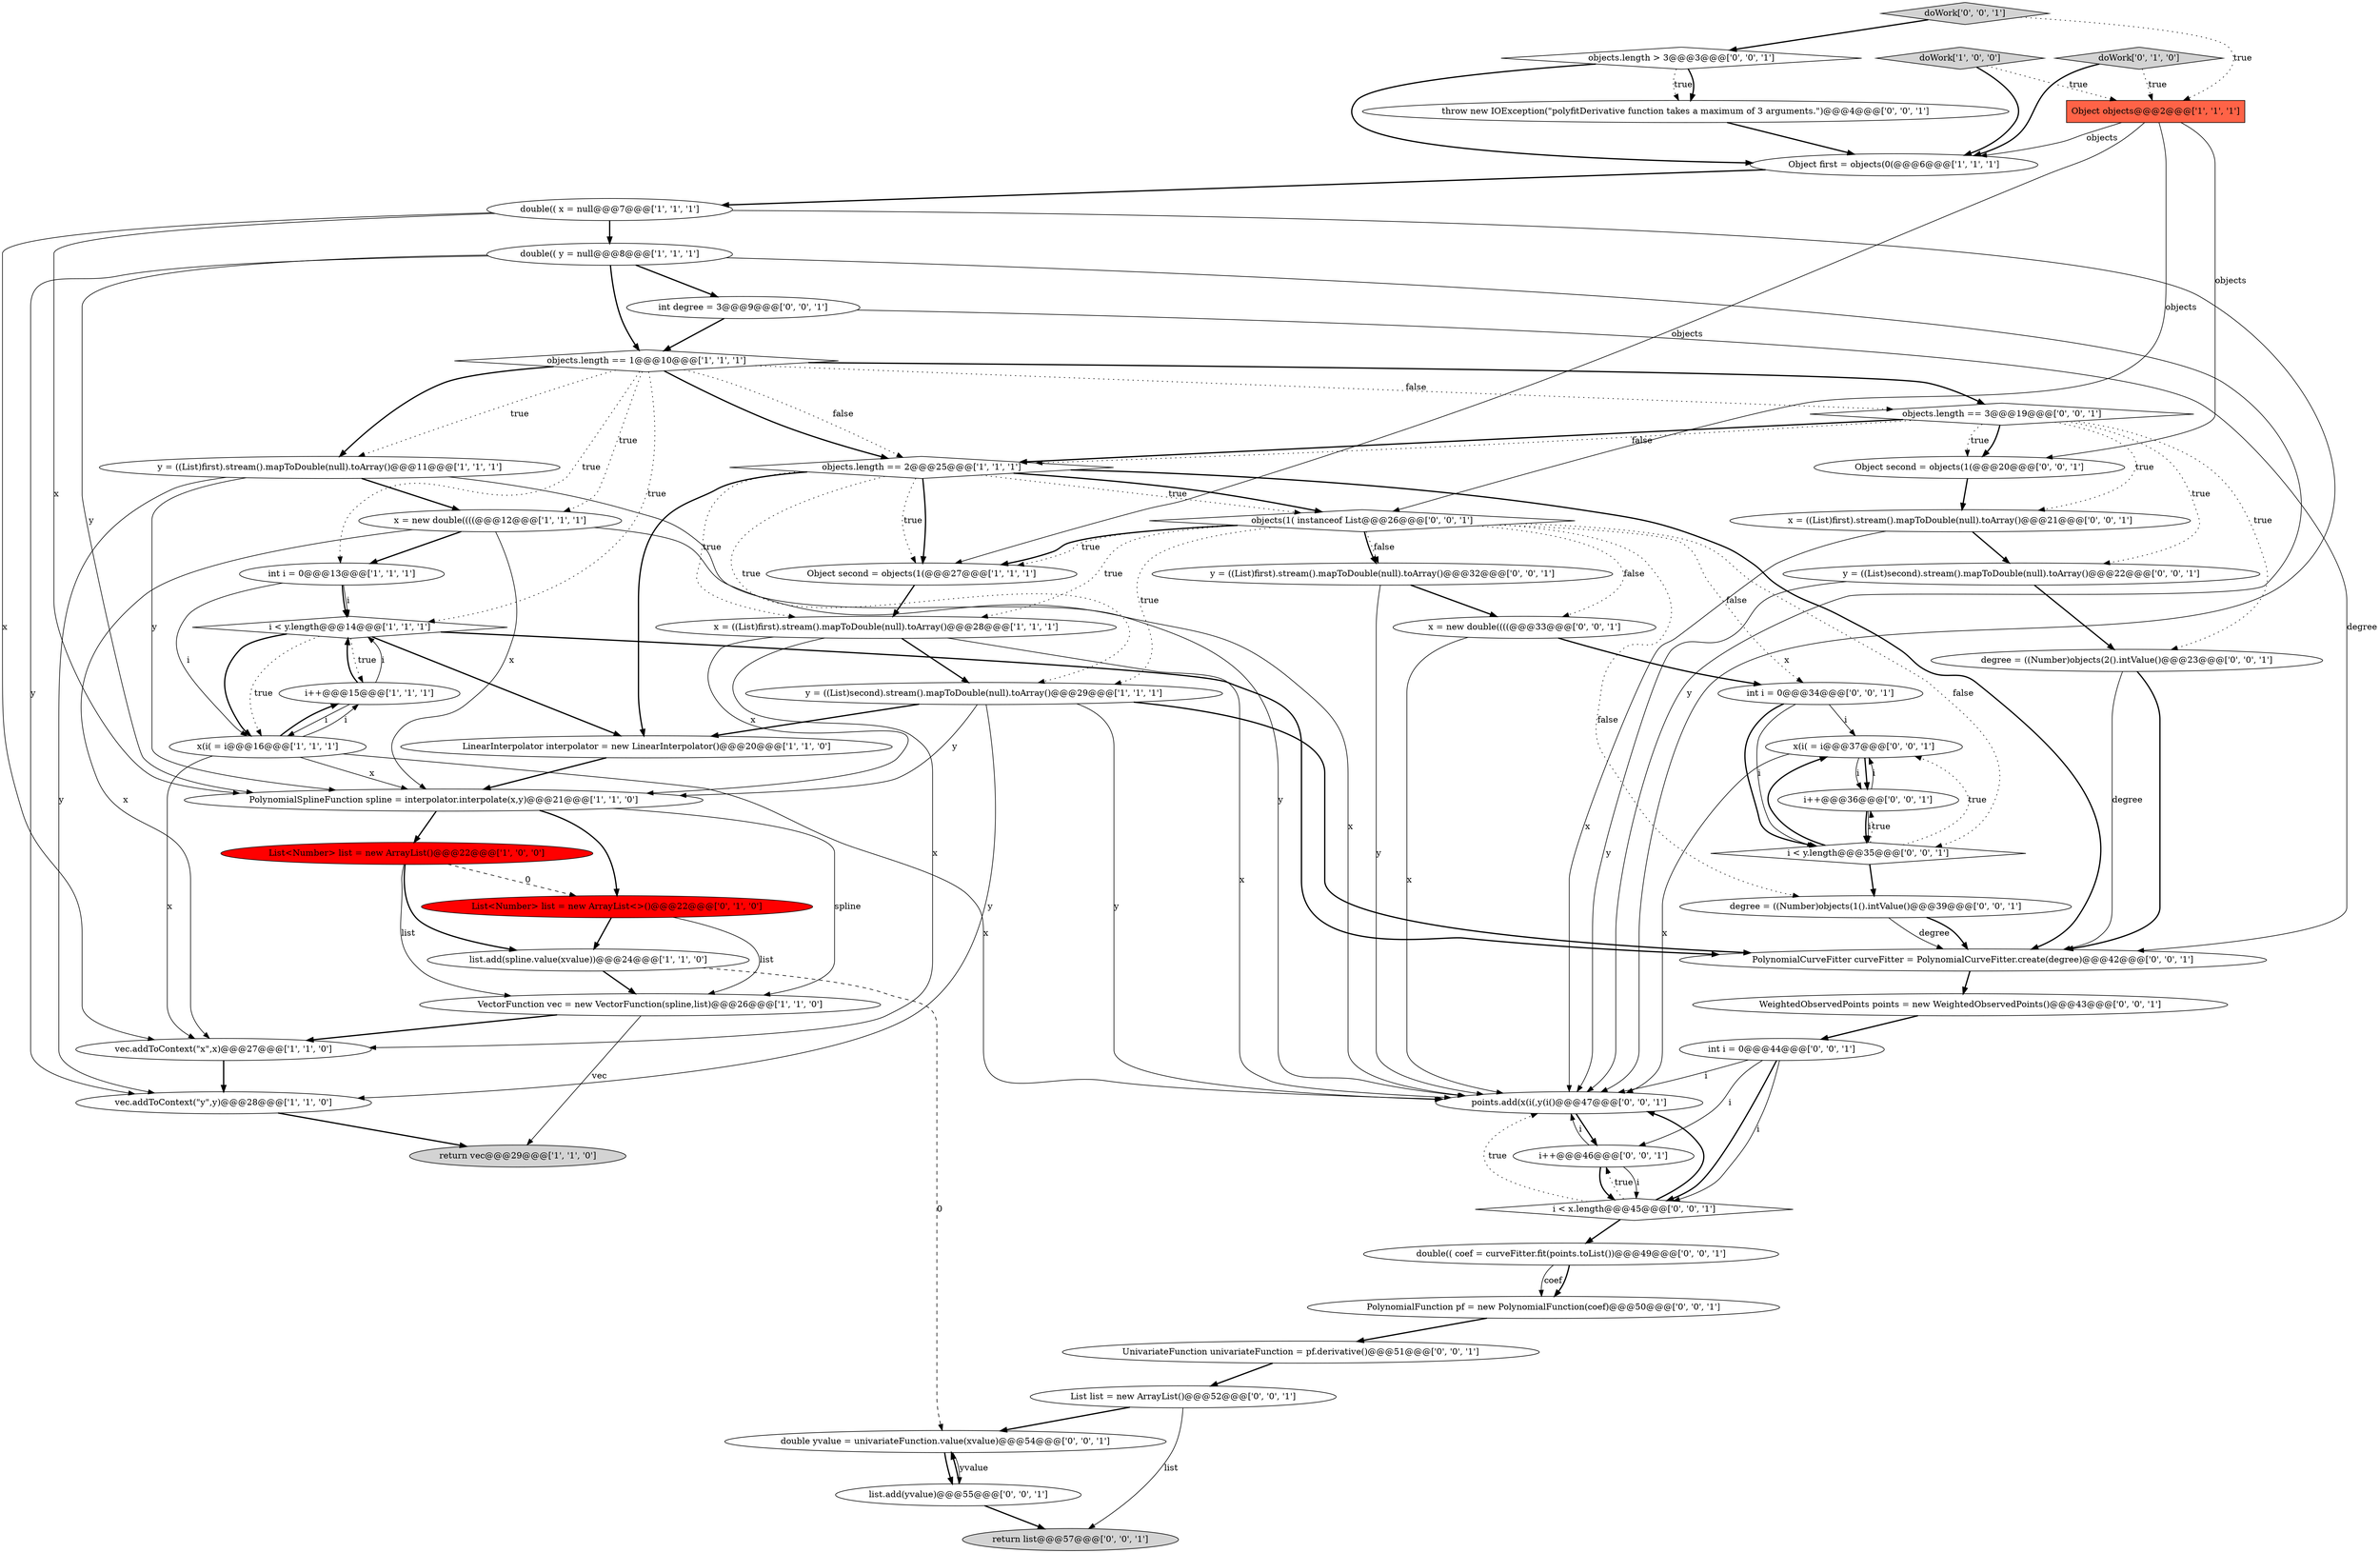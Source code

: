 digraph {
37 [style = filled, label = "x = ((List)first).stream().mapToDouble(null).toArray()@@@21@@@['0', '0', '1']", fillcolor = white, shape = ellipse image = "AAA0AAABBB3BBB"];
27 [style = filled, label = "return list@@@57@@@['0', '0', '1']", fillcolor = lightgray, shape = ellipse image = "AAA0AAABBB3BBB"];
55 [style = filled, label = "objects.length > 3@@@3@@@['0', '0', '1']", fillcolor = white, shape = diamond image = "AAA0AAABBB3BBB"];
45 [style = filled, label = "int degree = 3@@@9@@@['0', '0', '1']", fillcolor = white, shape = ellipse image = "AAA0AAABBB3BBB"];
31 [style = filled, label = "points.add(x(i(,y(i()@@@47@@@['0', '0', '1']", fillcolor = white, shape = ellipse image = "AAA0AAABBB3BBB"];
41 [style = filled, label = "list.add(yvalue)@@@55@@@['0', '0', '1']", fillcolor = white, shape = ellipse image = "AAA0AAABBB3BBB"];
0 [style = filled, label = "objects.length == 1@@@10@@@['1', '1', '1']", fillcolor = white, shape = diamond image = "AAA0AAABBB1BBB"];
43 [style = filled, label = "UnivariateFunction univariateFunction = pf.derivative()@@@51@@@['0', '0', '1']", fillcolor = white, shape = ellipse image = "AAA0AAABBB3BBB"];
18 [style = filled, label = "LinearInterpolator interpolator = new LinearInterpolator()@@@20@@@['1', '1', '0']", fillcolor = white, shape = ellipse image = "AAA0AAABBB1BBB"];
26 [style = filled, label = "degree = ((Number)objects(2().intValue()@@@23@@@['0', '0', '1']", fillcolor = white, shape = ellipse image = "AAA0AAABBB3BBB"];
7 [style = filled, label = "list.add(spline.value(xvalue))@@@24@@@['1', '1', '0']", fillcolor = white, shape = ellipse image = "AAA0AAABBB1BBB"];
25 [style = filled, label = "doWork['0', '1', '0']", fillcolor = lightgray, shape = diamond image = "AAA0AAABBB2BBB"];
23 [style = filled, label = "double(( y = null@@@8@@@['1', '1', '1']", fillcolor = white, shape = ellipse image = "AAA0AAABBB1BBB"];
8 [style = filled, label = "i < y.length@@@14@@@['1', '1', '1']", fillcolor = white, shape = diamond image = "AAA0AAABBB1BBB"];
13 [style = filled, label = "List<Number> list = new ArrayList()@@@22@@@['1', '0', '0']", fillcolor = red, shape = ellipse image = "AAA1AAABBB1BBB"];
51 [style = filled, label = "x = new double((((@@@33@@@['0', '0', '1']", fillcolor = white, shape = ellipse image = "AAA0AAABBB3BBB"];
20 [style = filled, label = "y = ((List)second).stream().mapToDouble(null).toArray()@@@29@@@['1', '1', '1']", fillcolor = white, shape = ellipse image = "AAA0AAABBB1BBB"];
11 [style = filled, label = "Object first = objects(0(@@@6@@@['1', '1', '1']", fillcolor = white, shape = ellipse image = "AAA0AAABBB1BBB"];
1 [style = filled, label = "int i = 0@@@13@@@['1', '1', '1']", fillcolor = white, shape = ellipse image = "AAA0AAABBB1BBB"];
30 [style = filled, label = "int i = 0@@@44@@@['0', '0', '1']", fillcolor = white, shape = ellipse image = "AAA0AAABBB3BBB"];
52 [style = filled, label = "PolynomialCurveFitter curveFitter = PolynomialCurveFitter.create(degree)@@@42@@@['0', '0', '1']", fillcolor = white, shape = ellipse image = "AAA0AAABBB3BBB"];
3 [style = filled, label = "objects.length == 2@@@25@@@['1', '1', '1']", fillcolor = white, shape = diamond image = "AAA0AAABBB1BBB"];
22 [style = filled, label = "doWork['1', '0', '0']", fillcolor = lightgray, shape = diamond image = "AAA0AAABBB1BBB"];
36 [style = filled, label = "x(i( = i@@@37@@@['0', '0', '1']", fillcolor = white, shape = ellipse image = "AAA0AAABBB3BBB"];
47 [style = filled, label = "WeightedObservedPoints points = new WeightedObservedPoints()@@@43@@@['0', '0', '1']", fillcolor = white, shape = ellipse image = "AAA0AAABBB3BBB"];
32 [style = filled, label = "i < x.length@@@45@@@['0', '0', '1']", fillcolor = white, shape = diamond image = "AAA0AAABBB3BBB"];
40 [style = filled, label = "doWork['0', '0', '1']", fillcolor = lightgray, shape = diamond image = "AAA0AAABBB3BBB"];
16 [style = filled, label = "double(( x = null@@@7@@@['1', '1', '1']", fillcolor = white, shape = ellipse image = "AAA0AAABBB1BBB"];
28 [style = filled, label = "throw new IOException(\"polyfitDerivative function takes a maximum of 3 arguments.\")@@@4@@@['0', '0', '1']", fillcolor = white, shape = ellipse image = "AAA0AAABBB3BBB"];
42 [style = filled, label = "y = ((List)second).stream().mapToDouble(null).toArray()@@@22@@@['0', '0', '1']", fillcolor = white, shape = ellipse image = "AAA0AAABBB3BBB"];
44 [style = filled, label = "int i = 0@@@34@@@['0', '0', '1']", fillcolor = white, shape = ellipse image = "AAA0AAABBB3BBB"];
34 [style = filled, label = "Object second = objects(1(@@@20@@@['0', '0', '1']", fillcolor = white, shape = ellipse image = "AAA0AAABBB3BBB"];
10 [style = filled, label = "Object objects@@@2@@@['1', '1', '1']", fillcolor = tomato, shape = box image = "AAA0AAABBB1BBB"];
12 [style = filled, label = "x = ((List)first).stream().mapToDouble(null).toArray()@@@28@@@['1', '1', '1']", fillcolor = white, shape = ellipse image = "AAA0AAABBB1BBB"];
46 [style = filled, label = "objects.length == 3@@@19@@@['0', '0', '1']", fillcolor = white, shape = diamond image = "AAA0AAABBB3BBB"];
9 [style = filled, label = "VectorFunction vec = new VectorFunction(spline,list)@@@26@@@['1', '1', '0']", fillcolor = white, shape = ellipse image = "AAA0AAABBB1BBB"];
49 [style = filled, label = "List list = new ArrayList()@@@52@@@['0', '0', '1']", fillcolor = white, shape = ellipse image = "AAA0AAABBB3BBB"];
2 [style = filled, label = "i++@@@15@@@['1', '1', '1']", fillcolor = white, shape = ellipse image = "AAA0AAABBB1BBB"];
6 [style = filled, label = "PolynomialSplineFunction spline = interpolator.interpolate(x,y)@@@21@@@['1', '1', '0']", fillcolor = white, shape = ellipse image = "AAA0AAABBB1BBB"];
17 [style = filled, label = "y = ((List)first).stream().mapToDouble(null).toArray()@@@11@@@['1', '1', '1']", fillcolor = white, shape = ellipse image = "AAA0AAABBB1BBB"];
29 [style = filled, label = "objects(1( instanceof List@@@26@@@['0', '0', '1']", fillcolor = white, shape = diamond image = "AAA0AAABBB3BBB"];
38 [style = filled, label = "y = ((List)first).stream().mapToDouble(null).toArray()@@@32@@@['0', '0', '1']", fillcolor = white, shape = ellipse image = "AAA0AAABBB3BBB"];
50 [style = filled, label = "i++@@@46@@@['0', '0', '1']", fillcolor = white, shape = ellipse image = "AAA0AAABBB3BBB"];
21 [style = filled, label = "vec.addToContext(\"x\",x)@@@27@@@['1', '1', '0']", fillcolor = white, shape = ellipse image = "AAA0AAABBB1BBB"];
53 [style = filled, label = "PolynomialFunction pf = new PolynomialFunction(coef)@@@50@@@['0', '0', '1']", fillcolor = white, shape = ellipse image = "AAA0AAABBB3BBB"];
35 [style = filled, label = "degree = ((Number)objects(1().intValue()@@@39@@@['0', '0', '1']", fillcolor = white, shape = ellipse image = "AAA0AAABBB3BBB"];
24 [style = filled, label = "List<Number> list = new ArrayList<>()@@@22@@@['0', '1', '0']", fillcolor = red, shape = ellipse image = "AAA1AAABBB2BBB"];
4 [style = filled, label = "Object second = objects(1(@@@27@@@['1', '1', '1']", fillcolor = white, shape = ellipse image = "AAA0AAABBB1BBB"];
5 [style = filled, label = "x(i( = i@@@16@@@['1', '1', '1']", fillcolor = white, shape = ellipse image = "AAA0AAABBB1BBB"];
14 [style = filled, label = "vec.addToContext(\"y\",y)@@@28@@@['1', '1', '0']", fillcolor = white, shape = ellipse image = "AAA0AAABBB1BBB"];
54 [style = filled, label = "double yvalue = univariateFunction.value(xvalue)@@@54@@@['0', '0', '1']", fillcolor = white, shape = ellipse image = "AAA0AAABBB3BBB"];
33 [style = filled, label = "double(( coef = curveFitter.fit(points.toList())@@@49@@@['0', '0', '1']", fillcolor = white, shape = ellipse image = "AAA0AAABBB3BBB"];
19 [style = filled, label = "x = new double((((@@@12@@@['1', '1', '1']", fillcolor = white, shape = ellipse image = "AAA0AAABBB1BBB"];
48 [style = filled, label = "i < y.length@@@35@@@['0', '0', '1']", fillcolor = white, shape = diamond image = "AAA0AAABBB3BBB"];
15 [style = filled, label = "return vec@@@29@@@['1', '1', '0']", fillcolor = lightgray, shape = ellipse image = "AAA0AAABBB1BBB"];
39 [style = filled, label = "i++@@@36@@@['0', '0', '1']", fillcolor = white, shape = ellipse image = "AAA0AAABBB3BBB"];
50->32 [style = bold, label=""];
46->37 [style = dotted, label="true"];
46->34 [style = bold, label=""];
10->29 [style = solid, label="objects"];
20->31 [style = solid, label="y"];
23->45 [style = bold, label=""];
0->46 [style = bold, label=""];
0->19 [style = dotted, label="true"];
38->51 [style = bold, label=""];
5->31 [style = solid, label="x"];
40->55 [style = bold, label=""];
1->5 [style = solid, label="i"];
29->48 [style = dotted, label="false"];
26->52 [style = solid, label="degree"];
39->36 [style = solid, label="i"];
55->28 [style = dotted, label="true"];
48->35 [style = bold, label=""];
3->4 [style = bold, label=""];
29->20 [style = dotted, label="true"];
40->10 [style = dotted, label="true"];
35->52 [style = solid, label="degree"];
2->8 [style = solid, label="i"];
32->50 [style = dotted, label="true"];
3->18 [style = bold, label=""];
7->9 [style = bold, label=""];
31->50 [style = bold, label=""];
19->1 [style = bold, label=""];
13->24 [style = dashed, label="0"];
52->47 [style = bold, label=""];
0->3 [style = dotted, label="false"];
48->39 [style = dotted, label="true"];
36->39 [style = solid, label="i"];
45->0 [style = bold, label=""];
9->21 [style = bold, label=""];
55->11 [style = bold, label=""];
41->54 [style = bold, label=""];
9->15 [style = solid, label="vec"];
12->6 [style = solid, label="x"];
10->11 [style = solid, label="objects"];
17->31 [style = solid, label="y"];
0->3 [style = bold, label=""];
11->16 [style = bold, label=""];
29->44 [style = dotted, label="false"];
3->29 [style = dotted, label="true"];
6->9 [style = solid, label="spline"];
5->6 [style = solid, label="x"];
13->9 [style = solid, label="list"];
0->17 [style = bold, label=""];
8->18 [style = bold, label=""];
17->6 [style = solid, label="y"];
51->44 [style = bold, label=""];
54->41 [style = solid, label="yvalue"];
29->38 [style = dotted, label="false"];
54->41 [style = bold, label=""];
20->52 [style = bold, label=""];
7->54 [style = dashed, label="0"];
23->6 [style = solid, label="y"];
48->36 [style = dotted, label="true"];
35->52 [style = bold, label=""];
0->8 [style = dotted, label="true"];
20->18 [style = bold, label=""];
19->31 [style = solid, label="x"];
16->21 [style = solid, label="x"];
51->31 [style = solid, label="x"];
44->36 [style = solid, label="i"];
17->14 [style = solid, label="y"];
12->21 [style = solid, label="x"];
44->48 [style = solid, label="i"];
14->15 [style = bold, label=""];
29->38 [style = bold, label=""];
25->10 [style = dotted, label="true"];
24->7 [style = bold, label=""];
30->50 [style = solid, label="i"];
53->43 [style = bold, label=""];
49->54 [style = bold, label=""];
2->5 [style = solid, label="i"];
22->11 [style = bold, label=""];
3->29 [style = bold, label=""];
32->31 [style = bold, label=""];
32->31 [style = dotted, label="true"];
29->4 [style = dotted, label="true"];
23->31 [style = solid, label="y"];
1->8 [style = bold, label=""];
41->27 [style = bold, label=""];
29->35 [style = dotted, label="false"];
19->6 [style = solid, label="x"];
10->34 [style = solid, label="objects"];
8->2 [style = dotted, label="true"];
5->2 [style = solid, label="i"];
0->46 [style = dotted, label="false"];
12->20 [style = bold, label=""];
33->53 [style = solid, label="coef"];
30->32 [style = bold, label=""];
6->24 [style = bold, label=""];
16->23 [style = bold, label=""];
23->0 [style = bold, label=""];
8->52 [style = bold, label=""];
5->21 [style = solid, label="x"];
36->39 [style = bold, label=""];
32->33 [style = bold, label=""];
50->31 [style = solid, label="i"];
26->52 [style = bold, label=""];
38->31 [style = solid, label="y"];
29->51 [style = dotted, label="false"];
45->52 [style = solid, label="degree"];
24->9 [style = solid, label="list"];
18->6 [style = bold, label=""];
6->13 [style = bold, label=""];
4->12 [style = bold, label=""];
50->32 [style = solid, label="i"];
39->48 [style = solid, label="i"];
37->42 [style = bold, label=""];
30->31 [style = solid, label="i"];
46->3 [style = bold, label=""];
21->14 [style = bold, label=""];
12->31 [style = solid, label="x"];
0->1 [style = dotted, label="true"];
23->14 [style = solid, label="y"];
16->31 [style = solid, label="x"];
42->26 [style = bold, label=""];
29->4 [style = bold, label=""];
39->48 [style = bold, label=""];
22->10 [style = dotted, label="true"];
3->52 [style = bold, label=""];
48->36 [style = bold, label=""];
42->31 [style = solid, label="y"];
28->11 [style = bold, label=""];
16->6 [style = solid, label="x"];
19->21 [style = solid, label="x"];
3->4 [style = dotted, label="true"];
1->8 [style = solid, label="i"];
29->12 [style = dotted, label="true"];
33->53 [style = bold, label=""];
17->19 [style = bold, label=""];
47->30 [style = bold, label=""];
46->26 [style = dotted, label="true"];
49->27 [style = solid, label="list"];
5->2 [style = bold, label=""];
46->34 [style = dotted, label="true"];
8->5 [style = bold, label=""];
34->37 [style = bold, label=""];
8->5 [style = dotted, label="true"];
30->32 [style = solid, label="i"];
25->11 [style = bold, label=""];
10->4 [style = solid, label="objects"];
13->7 [style = bold, label=""];
44->48 [style = bold, label=""];
3->12 [style = dotted, label="true"];
46->3 [style = dotted, label="false"];
20->14 [style = solid, label="y"];
20->6 [style = solid, label="y"];
0->17 [style = dotted, label="true"];
43->49 [style = bold, label=""];
46->42 [style = dotted, label="true"];
36->31 [style = solid, label="x"];
55->28 [style = bold, label=""];
2->8 [style = bold, label=""];
3->20 [style = dotted, label="true"];
37->31 [style = solid, label="x"];
}

